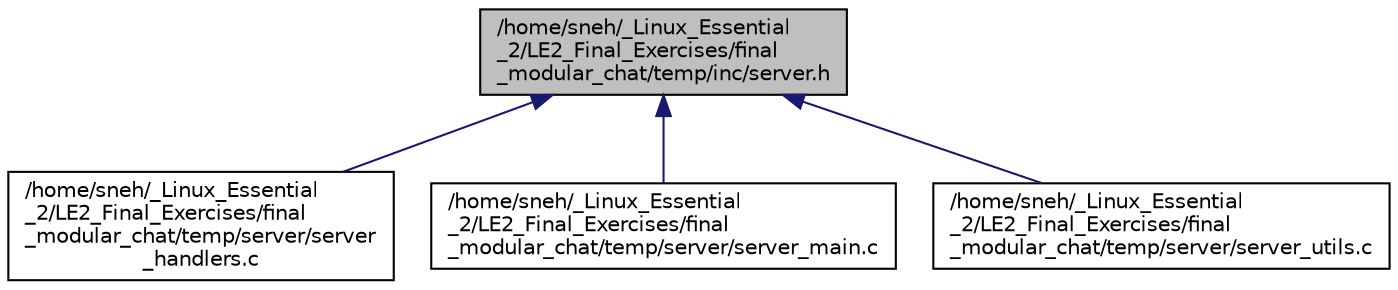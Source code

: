 digraph "/home/sneh/_Linux_Essential_2/LE2_Final_Exercises/final_modular_chat/temp/inc/server.h"
{
 // LATEX_PDF_SIZE
  edge [fontname="Helvetica",fontsize="10",labelfontname="Helvetica",labelfontsize="10"];
  node [fontname="Helvetica",fontsize="10",shape=record];
  Node1 [label="/home/sneh/_Linux_Essential\l_2/LE2_Final_Exercises/final\l_modular_chat/temp/inc/server.h",height=0.2,width=0.4,color="black", fillcolor="grey75", style="filled", fontcolor="black",tooltip=" "];
  Node1 -> Node2 [dir="back",color="midnightblue",fontsize="10",style="solid",fontname="Helvetica"];
  Node2 [label="/home/sneh/_Linux_Essential\l_2/LE2_Final_Exercises/final\l_modular_chat/temp/server/server\l_handlers.c",height=0.2,width=0.4,color="black", fillcolor="white", style="filled",URL="$server__handlers_8c.html",tooltip=" "];
  Node1 -> Node3 [dir="back",color="midnightblue",fontsize="10",style="solid",fontname="Helvetica"];
  Node3 [label="/home/sneh/_Linux_Essential\l_2/LE2_Final_Exercises/final\l_modular_chat/temp/server/server_main.c",height=0.2,width=0.4,color="black", fillcolor="white", style="filled",URL="$server__main_8c.html",tooltip=" "];
  Node1 -> Node4 [dir="back",color="midnightblue",fontsize="10",style="solid",fontname="Helvetica"];
  Node4 [label="/home/sneh/_Linux_Essential\l_2/LE2_Final_Exercises/final\l_modular_chat/temp/server/server_utils.c",height=0.2,width=0.4,color="black", fillcolor="white", style="filled",URL="$server__utils_8c.html",tooltip=" "];
}
